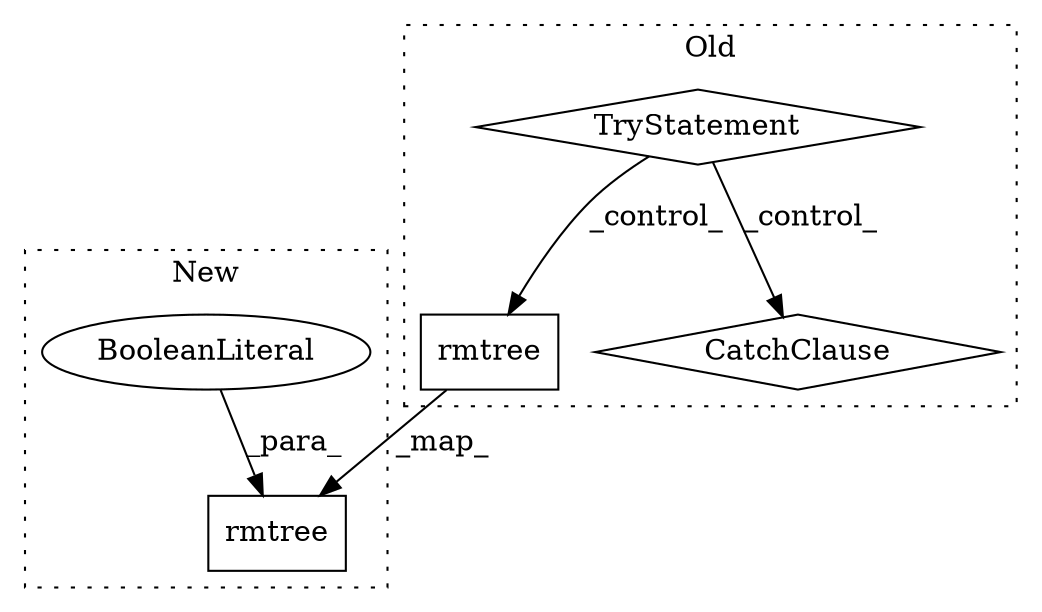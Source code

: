 digraph G {
subgraph cluster0 {
1 [label="rmtree" a="32" s="596,621" l="7,1" shape="box"];
3 [label="TryStatement" a="54" s="577" l="4" shape="diamond"];
5 [label="CatchClause" a="12" s="631,671" l="11,2" shape="diamond"];
label = "Old";
style="dotted";
}
subgraph cluster1 {
2 [label="rmtree" a="32" s="401,431" l="7,1" shape="box"];
4 [label="BooleanLiteral" a="9" s="427" l="4" shape="ellipse"];
label = "New";
style="dotted";
}
1 -> 2 [label="_map_"];
3 -> 5 [label="_control_"];
3 -> 1 [label="_control_"];
4 -> 2 [label="_para_"];
}